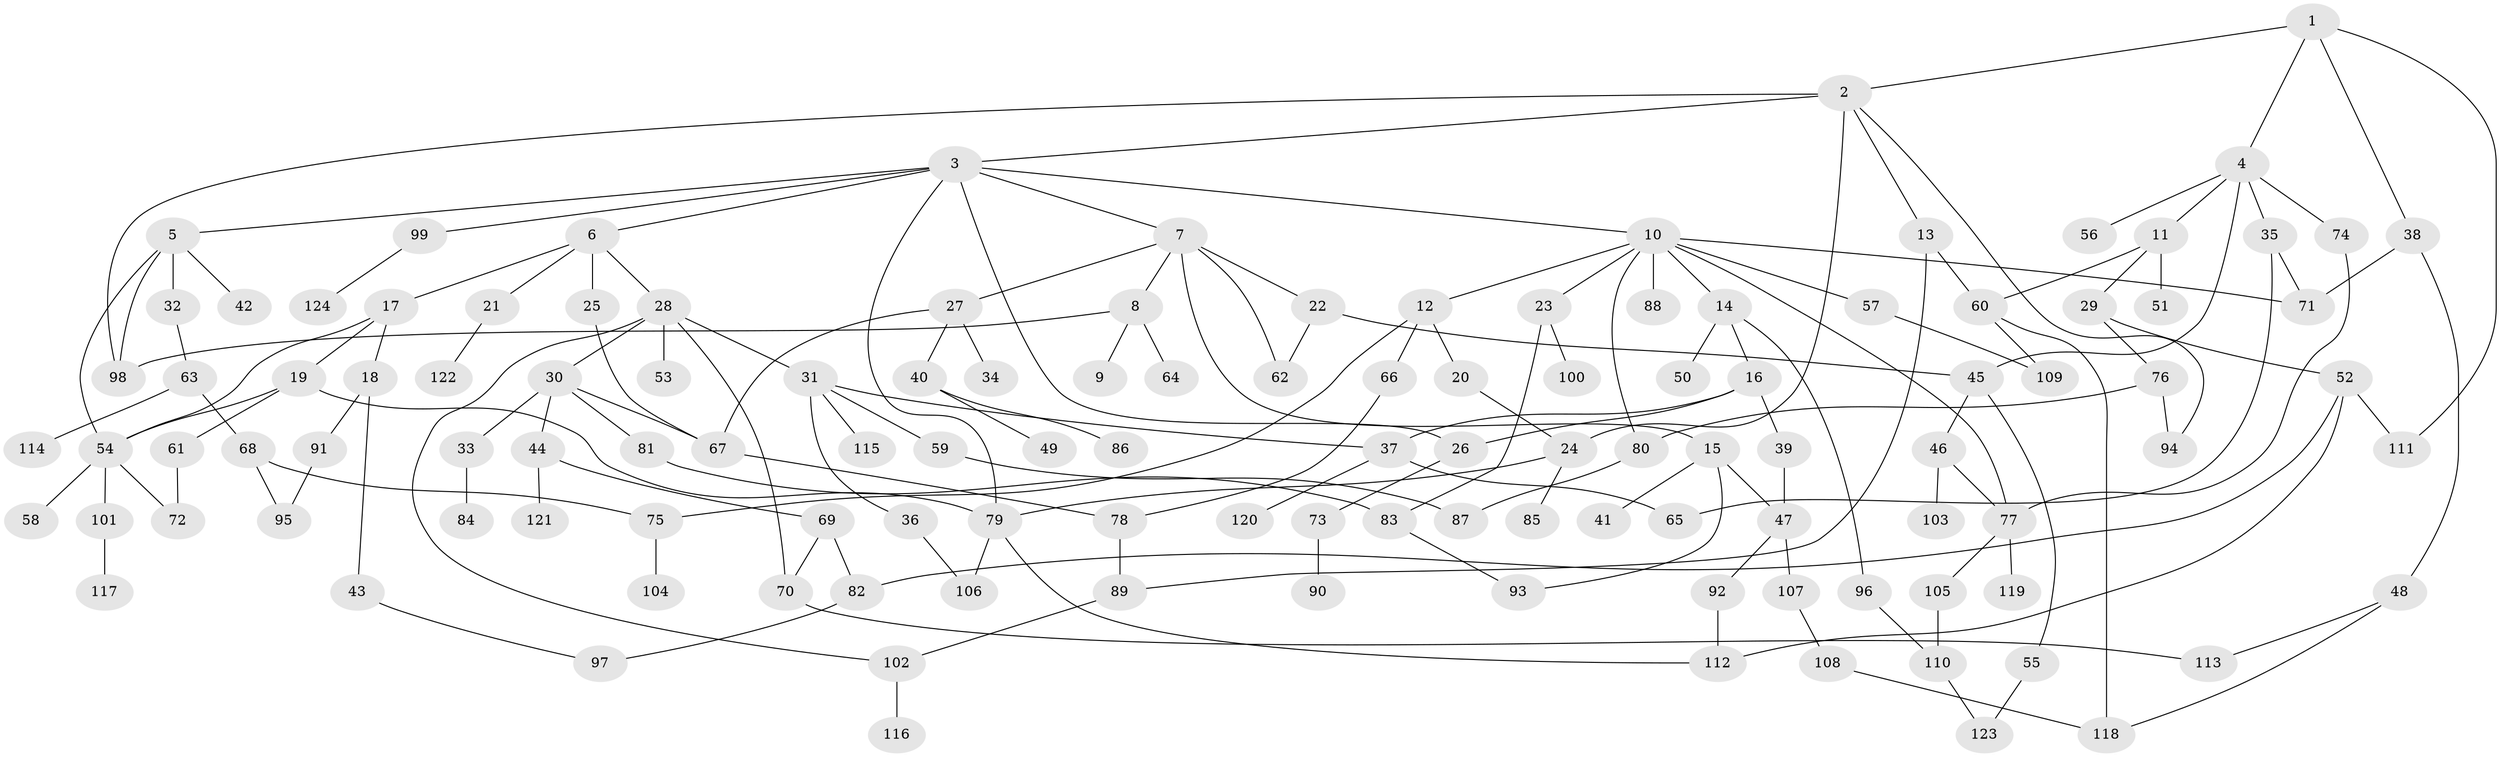 // Generated by graph-tools (version 1.1) at 2025/49/03/09/25 03:49:24]
// undirected, 124 vertices, 167 edges
graph export_dot {
graph [start="1"]
  node [color=gray90,style=filled];
  1;
  2;
  3;
  4;
  5;
  6;
  7;
  8;
  9;
  10;
  11;
  12;
  13;
  14;
  15;
  16;
  17;
  18;
  19;
  20;
  21;
  22;
  23;
  24;
  25;
  26;
  27;
  28;
  29;
  30;
  31;
  32;
  33;
  34;
  35;
  36;
  37;
  38;
  39;
  40;
  41;
  42;
  43;
  44;
  45;
  46;
  47;
  48;
  49;
  50;
  51;
  52;
  53;
  54;
  55;
  56;
  57;
  58;
  59;
  60;
  61;
  62;
  63;
  64;
  65;
  66;
  67;
  68;
  69;
  70;
  71;
  72;
  73;
  74;
  75;
  76;
  77;
  78;
  79;
  80;
  81;
  82;
  83;
  84;
  85;
  86;
  87;
  88;
  89;
  90;
  91;
  92;
  93;
  94;
  95;
  96;
  97;
  98;
  99;
  100;
  101;
  102;
  103;
  104;
  105;
  106;
  107;
  108;
  109;
  110;
  111;
  112;
  113;
  114;
  115;
  116;
  117;
  118;
  119;
  120;
  121;
  122;
  123;
  124;
  1 -- 2;
  1 -- 4;
  1 -- 38;
  1 -- 111;
  2 -- 3;
  2 -- 13;
  2 -- 24;
  2 -- 94;
  2 -- 98;
  3 -- 5;
  3 -- 6;
  3 -- 7;
  3 -- 10;
  3 -- 26;
  3 -- 99;
  3 -- 79;
  4 -- 11;
  4 -- 35;
  4 -- 45;
  4 -- 56;
  4 -- 74;
  5 -- 32;
  5 -- 42;
  5 -- 54;
  5 -- 98;
  6 -- 17;
  6 -- 21;
  6 -- 25;
  6 -- 28;
  7 -- 8;
  7 -- 15;
  7 -- 22;
  7 -- 27;
  7 -- 62;
  8 -- 9;
  8 -- 64;
  8 -- 98;
  10 -- 12;
  10 -- 14;
  10 -- 23;
  10 -- 57;
  10 -- 77;
  10 -- 80;
  10 -- 88;
  10 -- 71;
  11 -- 29;
  11 -- 51;
  11 -- 60;
  12 -- 20;
  12 -- 66;
  12 -- 75;
  13 -- 89;
  13 -- 60;
  14 -- 16;
  14 -- 50;
  14 -- 96;
  15 -- 41;
  15 -- 47;
  15 -- 93;
  16 -- 39;
  16 -- 26;
  16 -- 37;
  17 -- 18;
  17 -- 19;
  17 -- 54;
  18 -- 43;
  18 -- 91;
  19 -- 61;
  19 -- 54;
  19 -- 79;
  20 -- 24;
  21 -- 122;
  22 -- 62;
  22 -- 45;
  23 -- 83;
  23 -- 100;
  24 -- 79;
  24 -- 85;
  25 -- 67;
  26 -- 73;
  27 -- 34;
  27 -- 40;
  27 -- 67;
  28 -- 30;
  28 -- 31;
  28 -- 53;
  28 -- 70;
  28 -- 102;
  29 -- 52;
  29 -- 76;
  30 -- 33;
  30 -- 44;
  30 -- 67;
  30 -- 81;
  31 -- 36;
  31 -- 37;
  31 -- 59;
  31 -- 115;
  32 -- 63;
  33 -- 84;
  35 -- 65;
  35 -- 71;
  36 -- 106;
  37 -- 120;
  37 -- 65;
  38 -- 48;
  38 -- 71;
  39 -- 47;
  40 -- 49;
  40 -- 86;
  43 -- 97;
  44 -- 69;
  44 -- 121;
  45 -- 46;
  45 -- 55;
  46 -- 103;
  46 -- 77;
  47 -- 92;
  47 -- 107;
  48 -- 113;
  48 -- 118;
  52 -- 82;
  52 -- 111;
  52 -- 112;
  54 -- 58;
  54 -- 101;
  54 -- 72;
  55 -- 123;
  57 -- 109;
  59 -- 87;
  60 -- 118;
  60 -- 109;
  61 -- 72;
  63 -- 68;
  63 -- 114;
  66 -- 78;
  67 -- 78;
  68 -- 95;
  68 -- 75;
  69 -- 70;
  69 -- 82;
  70 -- 113;
  73 -- 90;
  74 -- 77;
  75 -- 104;
  76 -- 94;
  76 -- 80;
  77 -- 105;
  77 -- 119;
  78 -- 89;
  79 -- 106;
  79 -- 112;
  80 -- 87;
  81 -- 83;
  82 -- 97;
  83 -- 93;
  89 -- 102;
  91 -- 95;
  92 -- 112;
  96 -- 110;
  99 -- 124;
  101 -- 117;
  102 -- 116;
  105 -- 110;
  107 -- 108;
  108 -- 118;
  110 -- 123;
}
